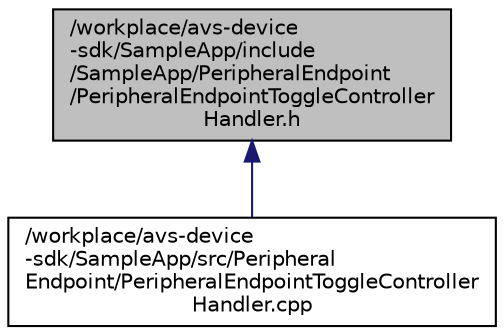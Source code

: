 digraph "/workplace/avs-device-sdk/SampleApp/include/SampleApp/PeripheralEndpoint/PeripheralEndpointToggleControllerHandler.h"
{
  edge [fontname="Helvetica",fontsize="10",labelfontname="Helvetica",labelfontsize="10"];
  node [fontname="Helvetica",fontsize="10",shape=record];
  Node48 [label="/workplace/avs-device\l-sdk/SampleApp/include\l/SampleApp/PeripheralEndpoint\l/PeripheralEndpointToggleController\lHandler.h",height=0.2,width=0.4,color="black", fillcolor="grey75", style="filled", fontcolor="black"];
  Node48 -> Node49 [dir="back",color="midnightblue",fontsize="10",style="solid",fontname="Helvetica"];
  Node49 [label="/workplace/avs-device\l-sdk/SampleApp/src/Peripheral\lEndpoint/PeripheralEndpointToggleController\lHandler.cpp",height=0.2,width=0.4,color="black", fillcolor="white", style="filled",URL="$_peripheral_endpoint_toggle_controller_handler_8cpp.html"];
}
